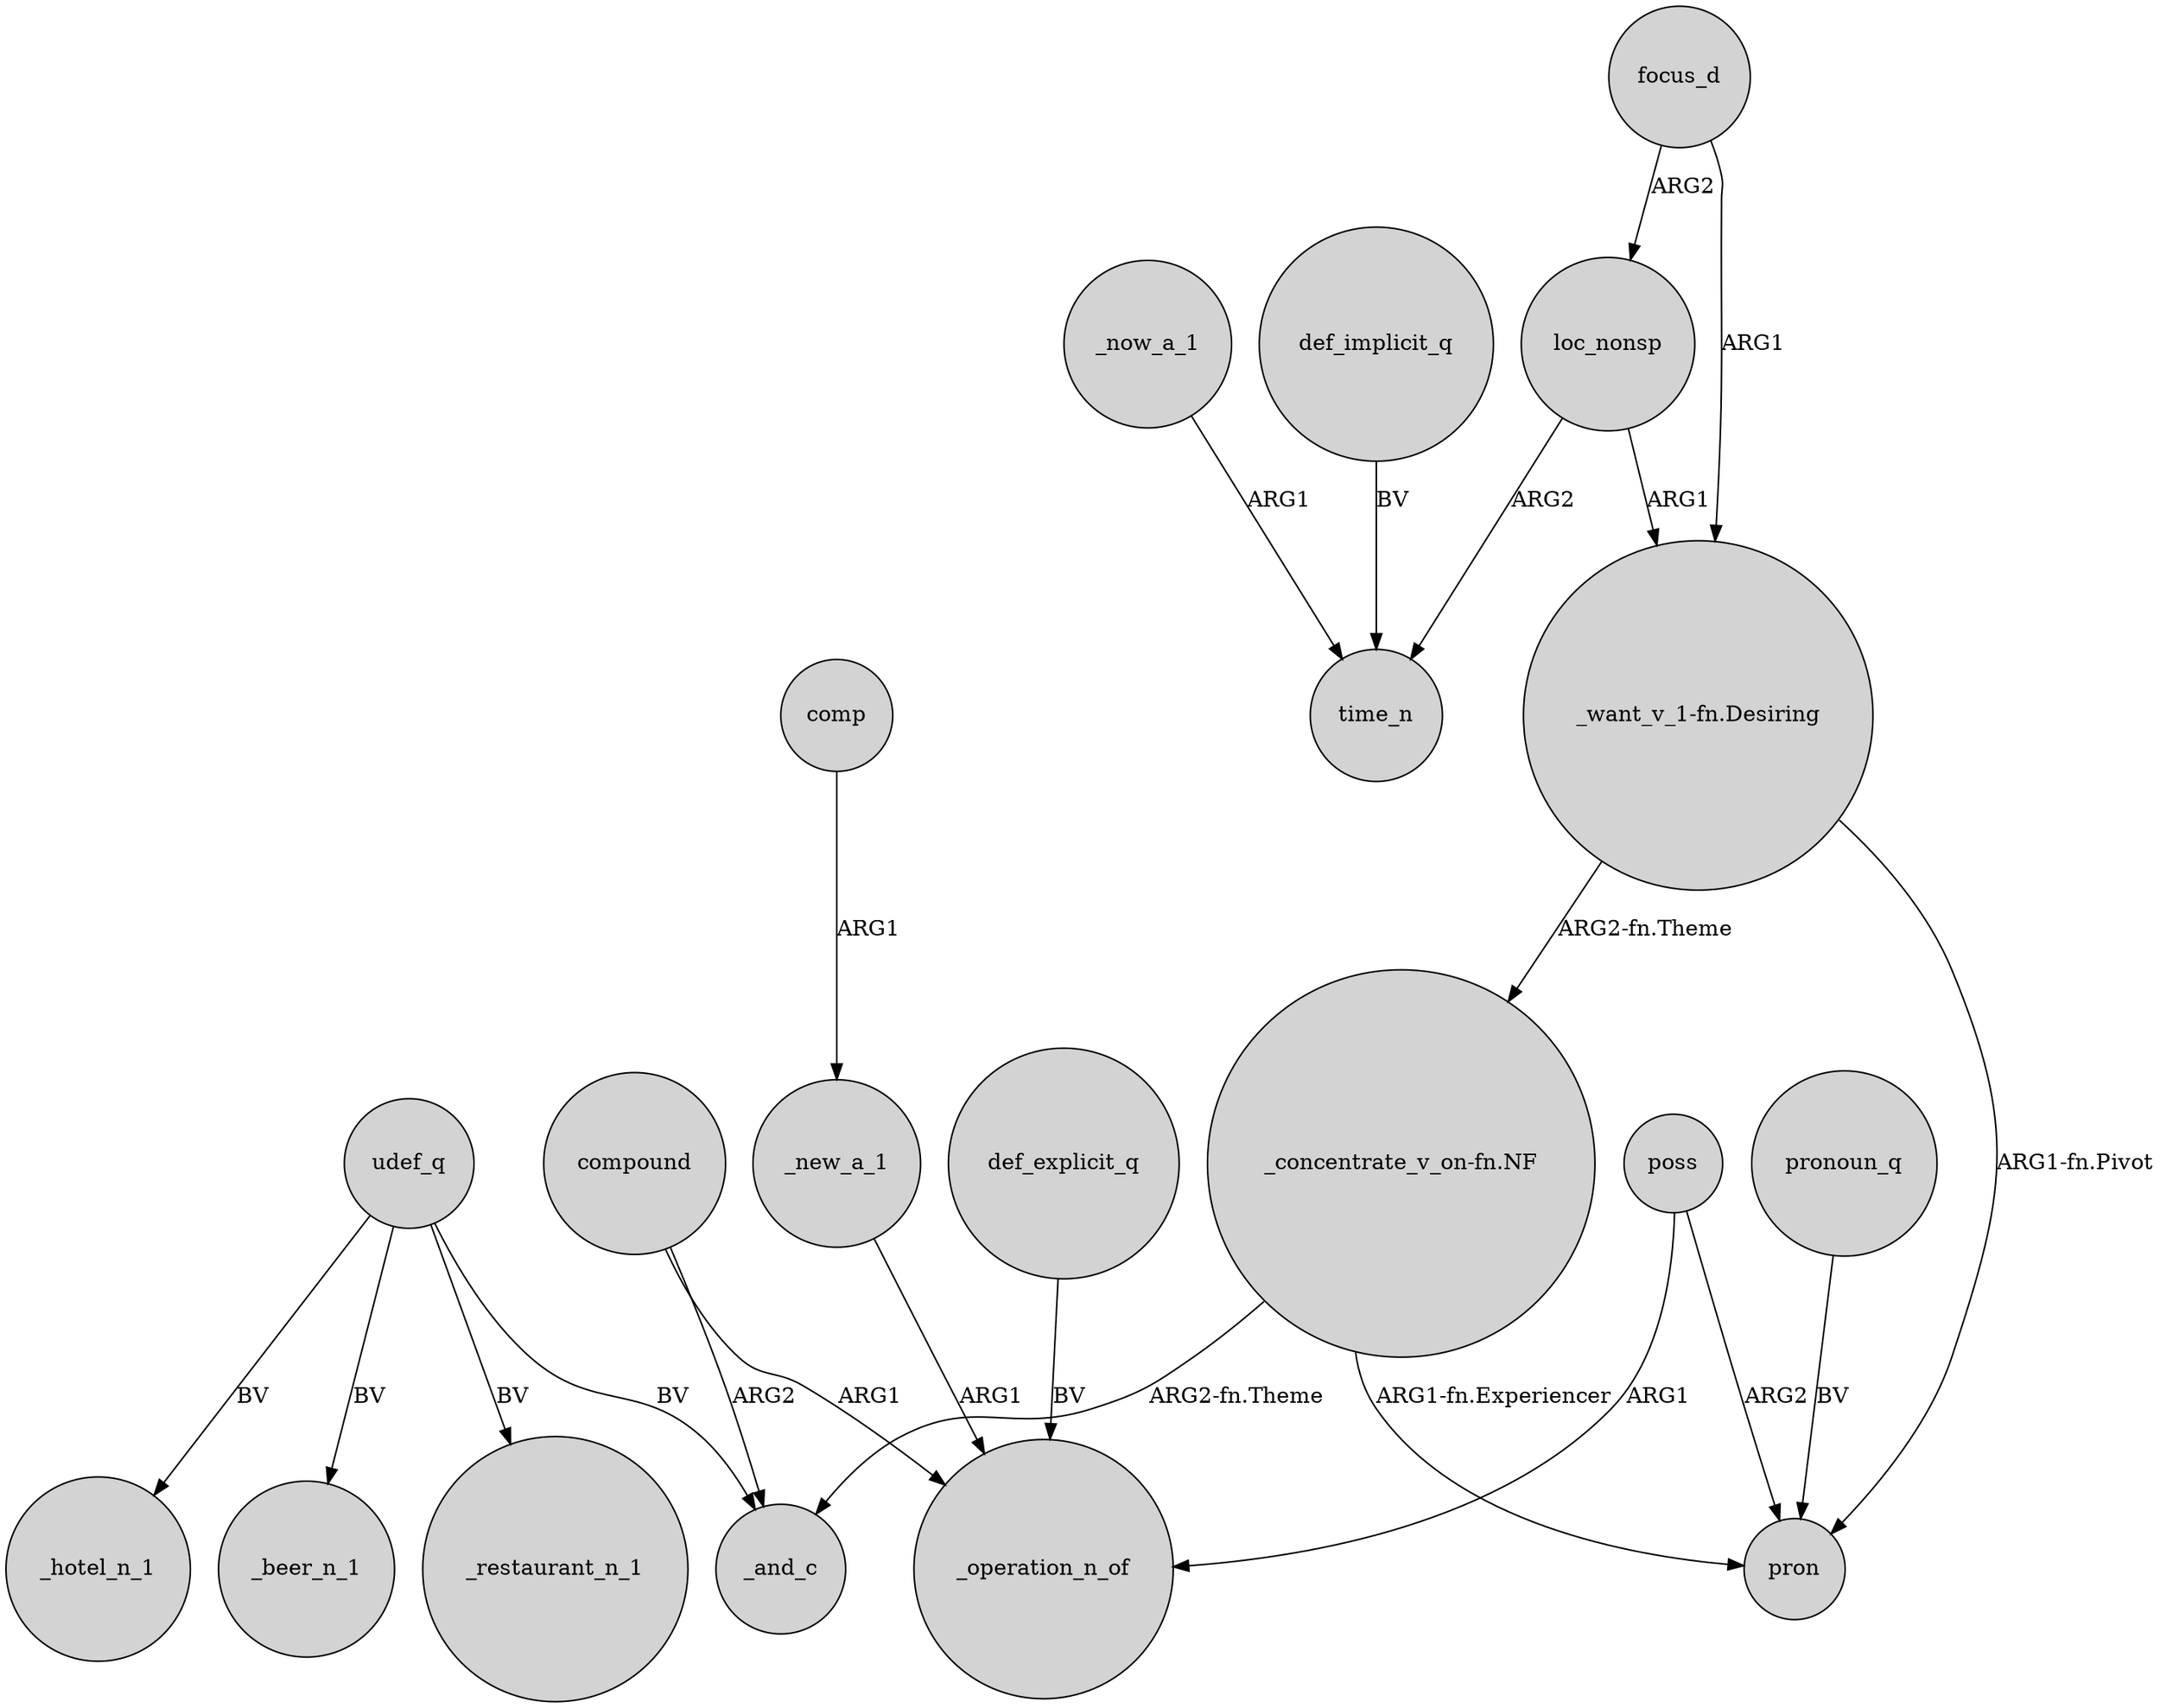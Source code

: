 digraph {
	node [shape=circle style=filled]
	compound -> _operation_n_of [label=ARG1]
	focus_d -> loc_nonsp [label=ARG2]
	poss -> pron [label=ARG2]
	loc_nonsp -> "_want_v_1-fn.Desiring" [label=ARG1]
	poss -> _operation_n_of [label=ARG1]
	"_want_v_1-fn.Desiring" -> pron [label="ARG1-fn.Pivot"]
	comp -> _new_a_1 [label=ARG1]
	focus_d -> "_want_v_1-fn.Desiring" [label=ARG1]
	"_concentrate_v_on-fn.NF" -> _and_c [label="ARG2-fn.Theme"]
	loc_nonsp -> time_n [label=ARG2]
	_new_a_1 -> _operation_n_of [label=ARG1]
	pronoun_q -> pron [label=BV]
	def_explicit_q -> _operation_n_of [label=BV]
	compound -> _and_c [label=ARG2]
	"_concentrate_v_on-fn.NF" -> pron [label="ARG1-fn.Experiencer"]
	"_want_v_1-fn.Desiring" -> "_concentrate_v_on-fn.NF" [label="ARG2-fn.Theme"]
	_now_a_1 -> time_n [label=ARG1]
	udef_q -> _beer_n_1 [label=BV]
	udef_q -> _restaurant_n_1 [label=BV]
	udef_q -> _and_c [label=BV]
	udef_q -> _hotel_n_1 [label=BV]
	def_implicit_q -> time_n [label=BV]
}
